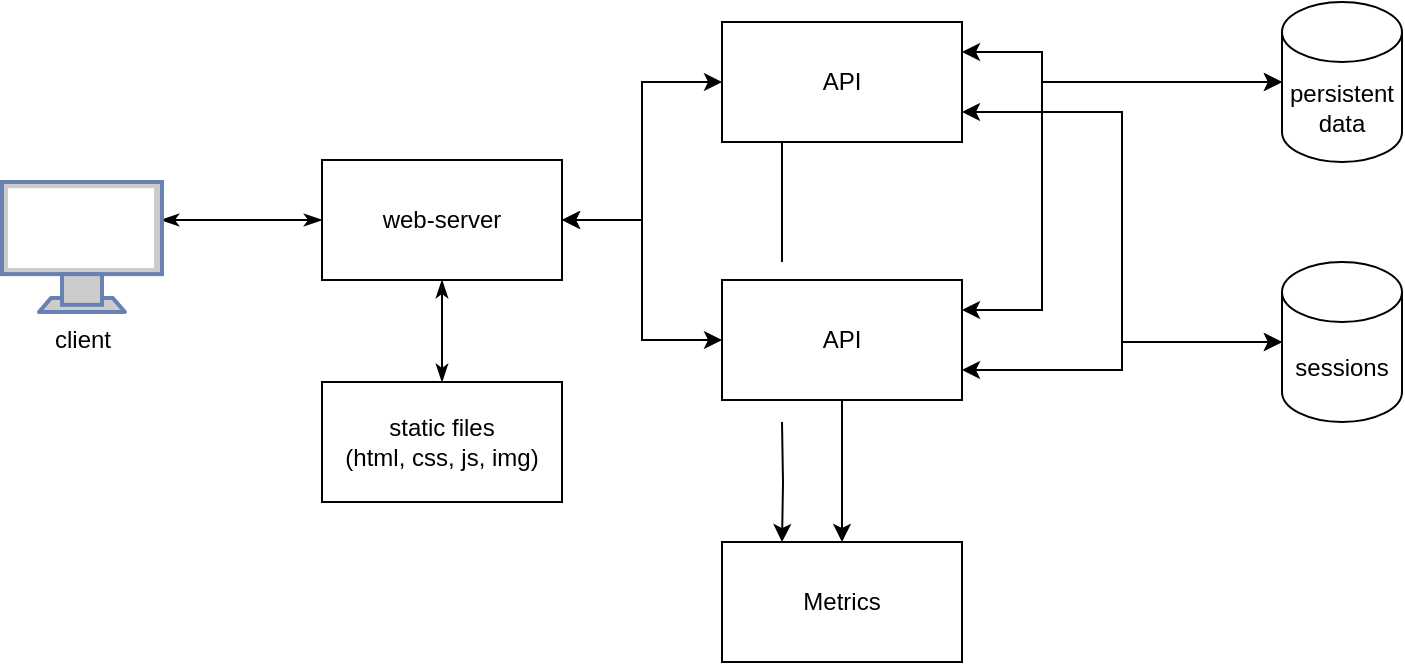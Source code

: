 <mxfile version="19.0.0" type="device"><diagram id="kERg874fULRucBCLGqfG" name="Page-1"><mxGraphModel dx="996" dy="680" grid="1" gridSize="10" guides="1" tooltips="1" connect="1" arrows="1" fold="1" page="1" pageScale="1" pageWidth="827" pageHeight="1169" math="0" shadow="0"><root><mxCell id="0"/><mxCell id="1" parent="0"/><mxCell id="_glrjYXe0ZG2v26NfEBi-16" style="edgeStyle=orthogonalEdgeStyle;rounded=0;orthogonalLoop=1;jettySize=auto;html=1;exitX=0;exitY=0.5;exitDx=0;exitDy=0;startArrow=classicThin;startFill=1;endArrow=classicThin;endFill=1;" parent="1" source="_glrjYXe0ZG2v26NfEBi-3" edge="1"><mxGeometry relative="1" as="geometry"><mxPoint x="119.5" y="279" as="targetPoint"/></mxGeometry></mxCell><mxCell id="_glrjYXe0ZG2v26NfEBi-17" style="edgeStyle=orthogonalEdgeStyle;rounded=0;orthogonalLoop=1;jettySize=auto;html=1;exitX=0.5;exitY=1;exitDx=0;exitDy=0;entryX=0.5;entryY=0;entryDx=0;entryDy=0;startArrow=classicThin;startFill=1;endArrow=classicThin;endFill=1;" parent="1" source="_glrjYXe0ZG2v26NfEBi-3" target="_glrjYXe0ZG2v26NfEBi-4" edge="1"><mxGeometry relative="1" as="geometry"/></mxCell><mxCell id="2sQcWIVZD8NB-QnHju9A-18" style="edgeStyle=orthogonalEdgeStyle;rounded=0;orthogonalLoop=1;jettySize=auto;html=1;exitX=1;exitY=0.5;exitDx=0;exitDy=0;entryX=0;entryY=0.5;entryDx=0;entryDy=0;startArrow=classic;startFill=1;" edge="1" parent="1" source="_glrjYXe0ZG2v26NfEBi-3" target="_glrjYXe0ZG2v26NfEBi-7"><mxGeometry relative="1" as="geometry"/></mxCell><mxCell id="2sQcWIVZD8NB-QnHju9A-19" style="edgeStyle=orthogonalEdgeStyle;rounded=0;orthogonalLoop=1;jettySize=auto;html=1;exitX=1;exitY=0.5;exitDx=0;exitDy=0;entryX=0;entryY=0.5;entryDx=0;entryDy=0;startArrow=classic;startFill=1;" edge="1" parent="1" source="_glrjYXe0ZG2v26NfEBi-3" target="2sQcWIVZD8NB-QnHju9A-17"><mxGeometry relative="1" as="geometry"/></mxCell><mxCell id="_glrjYXe0ZG2v26NfEBi-3" value="web-server" style="rounded=0;whiteSpace=wrap;html=1;" parent="1" vertex="1"><mxGeometry x="200" y="249" width="120" height="60" as="geometry"/></mxCell><mxCell id="_glrjYXe0ZG2v26NfEBi-4" value="static files&lt;br&gt;(html, css, js, img)" style="rounded=0;whiteSpace=wrap;html=1;" parent="1" vertex="1"><mxGeometry x="200" y="360" width="120" height="60" as="geometry"/></mxCell><mxCell id="_glrjYXe0ZG2v26NfEBi-20" style="edgeStyle=orthogonalEdgeStyle;rounded=0;orthogonalLoop=1;jettySize=auto;html=1;exitX=1;exitY=0.25;exitDx=0;exitDy=0;entryX=0;entryY=0.5;entryDx=0;entryDy=0;entryPerimeter=0;startArrow=classic;startFill=1;endArrow=classic;endFill=1;" parent="1" source="_glrjYXe0ZG2v26NfEBi-7" target="_glrjYXe0ZG2v26NfEBi-8" edge="1"><mxGeometry relative="1" as="geometry"><Array as="points"><mxPoint x="560" y="195"/><mxPoint x="560" y="210"/><mxPoint x="680" y="210"/></Array></mxGeometry></mxCell><mxCell id="2sQcWIVZD8NB-QnHju9A-23" style="edgeStyle=orthogonalEdgeStyle;rounded=0;orthogonalLoop=1;jettySize=auto;html=1;exitX=1;exitY=0.75;exitDx=0;exitDy=0;entryX=0;entryY=0.5;entryDx=0;entryDy=0;entryPerimeter=0;startArrow=classic;startFill=1;" edge="1" parent="1" source="_glrjYXe0ZG2v26NfEBi-7" target="_glrjYXe0ZG2v26NfEBi-11"><mxGeometry relative="1" as="geometry"/></mxCell><mxCell id="2sQcWIVZD8NB-QnHju9A-31" style="edgeStyle=orthogonalEdgeStyle;rounded=0;orthogonalLoop=1;jettySize=auto;html=1;exitX=0.25;exitY=1;exitDx=0;exitDy=0;fontColor=#000000;startArrow=none;startFill=0;endArrow=none;endFill=0;" edge="1" parent="1" source="_glrjYXe0ZG2v26NfEBi-7"><mxGeometry relative="1" as="geometry"><mxPoint x="430" y="300" as="targetPoint"/></mxGeometry></mxCell><mxCell id="_glrjYXe0ZG2v26NfEBi-7" value="API" style="rounded=0;whiteSpace=wrap;html=1;" parent="1" vertex="1"><mxGeometry x="400" y="180" width="120" height="60" as="geometry"/></mxCell><mxCell id="_glrjYXe0ZG2v26NfEBi-8" value="persistent&lt;br&gt;data" style="shape=cylinder3;whiteSpace=wrap;html=1;boundedLbl=1;backgroundOutline=1;size=15;" parent="1" vertex="1"><mxGeometry x="680" y="170" width="60" height="80" as="geometry"/></mxCell><mxCell id="_glrjYXe0ZG2v26NfEBi-11" value="sessions" style="shape=cylinder3;whiteSpace=wrap;html=1;boundedLbl=1;backgroundOutline=1;size=15;" parent="1" vertex="1"><mxGeometry x="680" y="300" width="60" height="80" as="geometry"/></mxCell><mxCell id="2sQcWIVZD8NB-QnHju9A-3" value="&lt;font color=&quot;#000000&quot;&gt;client&lt;/font&gt;" style="fontColor=#0066CC;verticalAlign=top;verticalLabelPosition=bottom;labelPosition=center;align=center;html=1;outlineConnect=0;fillColor=#CCCCCC;strokeColor=#6881B3;gradientColor=none;gradientDirection=north;strokeWidth=2;shape=mxgraph.networks.monitor;" vertex="1" parent="1"><mxGeometry x="40" y="260" width="80" height="65" as="geometry"/></mxCell><mxCell id="2sQcWIVZD8NB-QnHju9A-24" style="edgeStyle=orthogonalEdgeStyle;rounded=0;orthogonalLoop=1;jettySize=auto;html=1;exitX=1;exitY=0.25;exitDx=0;exitDy=0;entryX=0;entryY=0.5;entryDx=0;entryDy=0;entryPerimeter=0;startArrow=classic;startFill=1;endArrow=classic;endFill=1;" edge="1" parent="1" source="2sQcWIVZD8NB-QnHju9A-17" target="_glrjYXe0ZG2v26NfEBi-8"><mxGeometry relative="1" as="geometry"><Array as="points"><mxPoint x="560" y="324"/><mxPoint x="560" y="210"/></Array></mxGeometry></mxCell><mxCell id="2sQcWIVZD8NB-QnHju9A-25" style="edgeStyle=orthogonalEdgeStyle;rounded=0;orthogonalLoop=1;jettySize=auto;html=1;exitX=1;exitY=0.75;exitDx=0;exitDy=0;entryX=0;entryY=0.5;entryDx=0;entryDy=0;entryPerimeter=0;startArrow=classic;startFill=1;endArrow=classic;endFill=1;" edge="1" parent="1" source="2sQcWIVZD8NB-QnHju9A-17" target="_glrjYXe0ZG2v26NfEBi-11"><mxGeometry relative="1" as="geometry"/></mxCell><mxCell id="2sQcWIVZD8NB-QnHju9A-29" style="edgeStyle=orthogonalEdgeStyle;rounded=0;orthogonalLoop=1;jettySize=auto;html=1;exitX=0.5;exitY=1;exitDx=0;exitDy=0;entryX=0.5;entryY=0;entryDx=0;entryDy=0;fontColor=#000000;startArrow=none;startFill=0;endArrow=classic;endFill=1;" edge="1" parent="1" source="2sQcWIVZD8NB-QnHju9A-17" target="2sQcWIVZD8NB-QnHju9A-26"><mxGeometry relative="1" as="geometry"/></mxCell><mxCell id="2sQcWIVZD8NB-QnHju9A-32" style="edgeStyle=orthogonalEdgeStyle;rounded=0;orthogonalLoop=1;jettySize=auto;html=1;entryX=0.25;entryY=0;entryDx=0;entryDy=0;fontColor=#000000;startArrow=none;startFill=0;endArrow=classic;endFill=1;" edge="1" parent="1" target="2sQcWIVZD8NB-QnHju9A-26"><mxGeometry relative="1" as="geometry"><mxPoint x="430" y="380" as="sourcePoint"/></mxGeometry></mxCell><mxCell id="2sQcWIVZD8NB-QnHju9A-17" value="API" style="rounded=0;whiteSpace=wrap;html=1;" vertex="1" parent="1"><mxGeometry x="400" y="309" width="120" height="60" as="geometry"/></mxCell><mxCell id="2sQcWIVZD8NB-QnHju9A-26" value="Metrics" style="rounded=0;whiteSpace=wrap;html=1;" vertex="1" parent="1"><mxGeometry x="400" y="440" width="120" height="60" as="geometry"/></mxCell></root></mxGraphModel></diagram></mxfile>